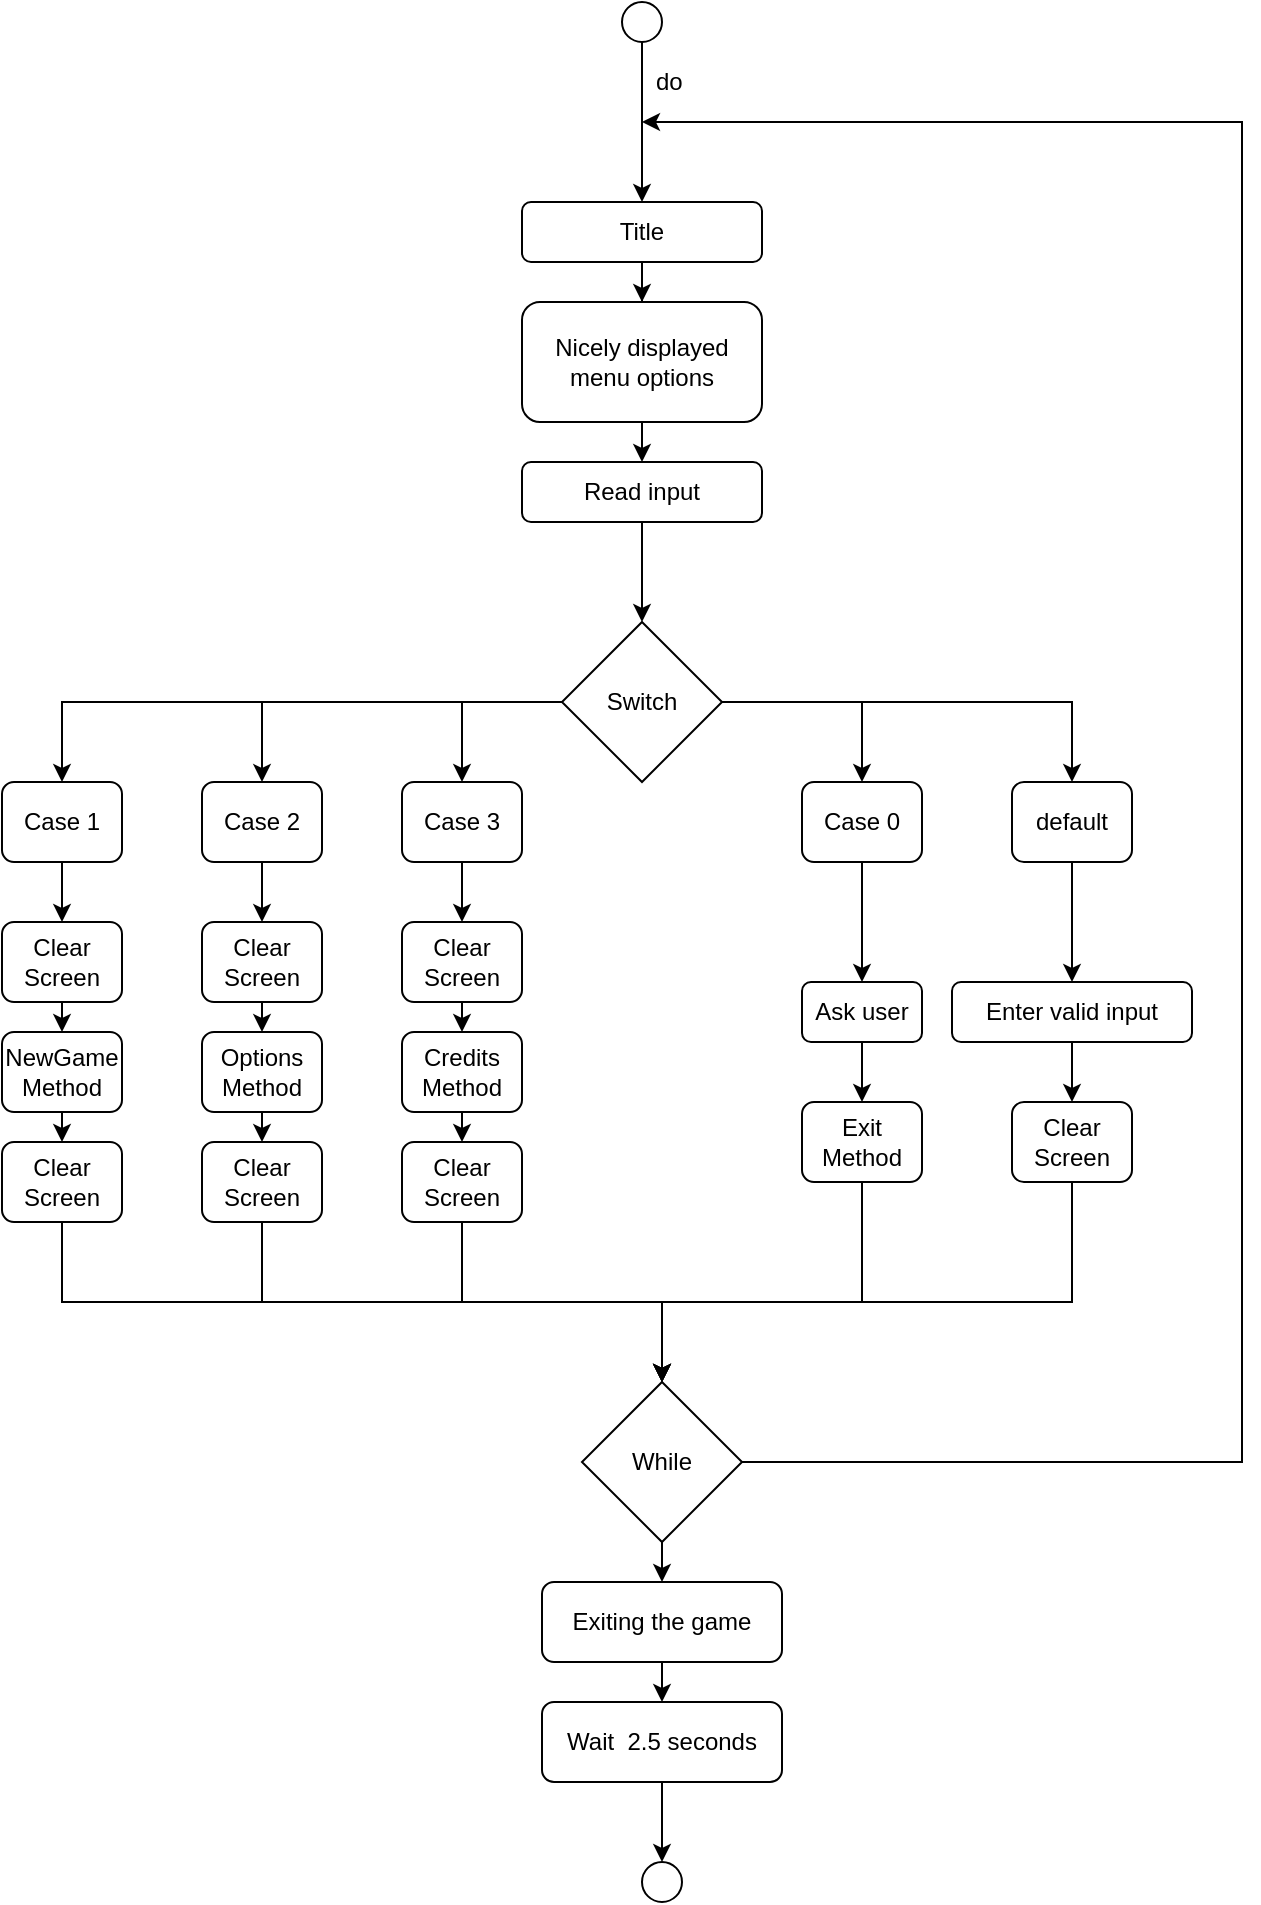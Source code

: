 <mxfile version="12.1.9" type="device" pages="1"><diagram id="hvLRn2DraC5TeRAROPi1" name="Page-1"><mxGraphModel dx="1408" dy="653" grid="1" gridSize="10" guides="1" tooltips="1" connect="1" arrows="1" fold="1" page="1" pageScale="1" pageWidth="827" pageHeight="1169" math="0" shadow="0"><root><mxCell id="0"/><mxCell id="1" parent="0"/><mxCell id="lQ4Z4ysIkxtQJ1f0-nBF-61" style="edgeStyle=orthogonalEdgeStyle;rounded=0;orthogonalLoop=1;jettySize=auto;html=1;exitX=0.5;exitY=1;exitDx=0;exitDy=0;entryX=0.5;entryY=0;entryDx=0;entryDy=0;" edge="1" parent="1" source="lQ4Z4ysIkxtQJ1f0-nBF-1" target="lQ4Z4ysIkxtQJ1f0-nBF-4"><mxGeometry relative="1" as="geometry"/></mxCell><mxCell id="lQ4Z4ysIkxtQJ1f0-nBF-1" value="Nicely displayed menu options" style="rounded=1;whiteSpace=wrap;html=1;" vertex="1" parent="1"><mxGeometry x="330" y="210" width="120" height="60" as="geometry"/></mxCell><mxCell id="lQ4Z4ysIkxtQJ1f0-nBF-62" style="edgeStyle=orthogonalEdgeStyle;rounded=0;orthogonalLoop=1;jettySize=auto;html=1;exitX=0.5;exitY=1;exitDx=0;exitDy=0;" edge="1" parent="1" source="lQ4Z4ysIkxtQJ1f0-nBF-2" target="lQ4Z4ysIkxtQJ1f0-nBF-1"><mxGeometry relative="1" as="geometry"/></mxCell><mxCell id="lQ4Z4ysIkxtQJ1f0-nBF-2" value="Title" style="rounded=1;whiteSpace=wrap;html=1;" vertex="1" parent="1"><mxGeometry x="330" y="160" width="120" height="30" as="geometry"/></mxCell><mxCell id="lQ4Z4ysIkxtQJ1f0-nBF-63" style="edgeStyle=orthogonalEdgeStyle;rounded=0;orthogonalLoop=1;jettySize=auto;html=1;exitX=0.5;exitY=1;exitDx=0;exitDy=0;entryX=0.5;entryY=0;entryDx=0;entryDy=0;" edge="1" parent="1" source="lQ4Z4ysIkxtQJ1f0-nBF-3" target="lQ4Z4ysIkxtQJ1f0-nBF-2"><mxGeometry relative="1" as="geometry"/></mxCell><mxCell id="lQ4Z4ysIkxtQJ1f0-nBF-3" value="" style="ellipse;whiteSpace=wrap;html=1;" vertex="1" parent="1"><mxGeometry x="380" y="60" width="20" height="20" as="geometry"/></mxCell><mxCell id="lQ4Z4ysIkxtQJ1f0-nBF-30" style="edgeStyle=orthogonalEdgeStyle;rounded=0;orthogonalLoop=1;jettySize=auto;html=1;exitX=0.5;exitY=1;exitDx=0;exitDy=0;entryX=0.5;entryY=0;entryDx=0;entryDy=0;" edge="1" parent="1" source="lQ4Z4ysIkxtQJ1f0-nBF-4" target="lQ4Z4ysIkxtQJ1f0-nBF-5"><mxGeometry relative="1" as="geometry"/></mxCell><mxCell id="lQ4Z4ysIkxtQJ1f0-nBF-4" value="Read input" style="rounded=1;whiteSpace=wrap;html=1;" vertex="1" parent="1"><mxGeometry x="330" y="290" width="120" height="30" as="geometry"/></mxCell><mxCell id="lQ4Z4ysIkxtQJ1f0-nBF-32" style="edgeStyle=orthogonalEdgeStyle;rounded=0;orthogonalLoop=1;jettySize=auto;html=1;exitX=0;exitY=0.5;exitDx=0;exitDy=0;entryX=0.5;entryY=0;entryDx=0;entryDy=0;" edge="1" parent="1" source="lQ4Z4ysIkxtQJ1f0-nBF-5" target="lQ4Z4ysIkxtQJ1f0-nBF-10"><mxGeometry relative="1" as="geometry"/></mxCell><mxCell id="lQ4Z4ysIkxtQJ1f0-nBF-33" style="edgeStyle=orthogonalEdgeStyle;rounded=0;orthogonalLoop=1;jettySize=auto;html=1;exitX=0;exitY=0.5;exitDx=0;exitDy=0;entryX=0.5;entryY=0;entryDx=0;entryDy=0;" edge="1" parent="1" source="lQ4Z4ysIkxtQJ1f0-nBF-5" target="lQ4Z4ysIkxtQJ1f0-nBF-11"><mxGeometry relative="1" as="geometry"/></mxCell><mxCell id="lQ4Z4ysIkxtQJ1f0-nBF-35" style="edgeStyle=orthogonalEdgeStyle;rounded=0;orthogonalLoop=1;jettySize=auto;html=1;exitX=0;exitY=0.5;exitDx=0;exitDy=0;entryX=0.5;entryY=0;entryDx=0;entryDy=0;" edge="1" parent="1" source="lQ4Z4ysIkxtQJ1f0-nBF-5" target="lQ4Z4ysIkxtQJ1f0-nBF-12"><mxGeometry relative="1" as="geometry"/></mxCell><mxCell id="lQ4Z4ysIkxtQJ1f0-nBF-36" style="edgeStyle=orthogonalEdgeStyle;rounded=0;orthogonalLoop=1;jettySize=auto;html=1;exitX=1;exitY=0.5;exitDx=0;exitDy=0;entryX=0.5;entryY=0;entryDx=0;entryDy=0;" edge="1" parent="1" source="lQ4Z4ysIkxtQJ1f0-nBF-5" target="lQ4Z4ysIkxtQJ1f0-nBF-14"><mxGeometry relative="1" as="geometry"/></mxCell><mxCell id="lQ4Z4ysIkxtQJ1f0-nBF-37" style="edgeStyle=orthogonalEdgeStyle;rounded=0;orthogonalLoop=1;jettySize=auto;html=1;exitX=1;exitY=0.5;exitDx=0;exitDy=0;entryX=0.5;entryY=0;entryDx=0;entryDy=0;" edge="1" parent="1" source="lQ4Z4ysIkxtQJ1f0-nBF-5" target="lQ4Z4ysIkxtQJ1f0-nBF-15"><mxGeometry relative="1" as="geometry"/></mxCell><mxCell id="lQ4Z4ysIkxtQJ1f0-nBF-5" value="Switch" style="rhombus;whiteSpace=wrap;html=1;" vertex="1" parent="1"><mxGeometry x="350" y="370" width="80" height="80" as="geometry"/></mxCell><mxCell id="lQ4Z4ysIkxtQJ1f0-nBF-58" style="edgeStyle=orthogonalEdgeStyle;rounded=0;orthogonalLoop=1;jettySize=auto;html=1;exitX=0.5;exitY=1;exitDx=0;exitDy=0;entryX=0.5;entryY=0;entryDx=0;entryDy=0;" edge="1" parent="1" source="lQ4Z4ysIkxtQJ1f0-nBF-6" target="lQ4Z4ysIkxtQJ1f0-nBF-7"><mxGeometry relative="1" as="geometry"/></mxCell><mxCell id="lQ4Z4ysIkxtQJ1f0-nBF-6" value="Exiting the game" style="rounded=1;whiteSpace=wrap;html=1;" vertex="1" parent="1"><mxGeometry x="340" y="850" width="120" height="40" as="geometry"/></mxCell><mxCell id="lQ4Z4ysIkxtQJ1f0-nBF-59" style="edgeStyle=orthogonalEdgeStyle;rounded=0;orthogonalLoop=1;jettySize=auto;html=1;exitX=0.5;exitY=1;exitDx=0;exitDy=0;entryX=0.5;entryY=0;entryDx=0;entryDy=0;" edge="1" parent="1" source="lQ4Z4ysIkxtQJ1f0-nBF-7" target="lQ4Z4ysIkxtQJ1f0-nBF-9"><mxGeometry relative="1" as="geometry"/></mxCell><mxCell id="lQ4Z4ysIkxtQJ1f0-nBF-7" value="Wait&amp;nbsp; 2.5 seconds" style="rounded=1;whiteSpace=wrap;html=1;" vertex="1" parent="1"><mxGeometry x="340" y="910" width="120" height="40" as="geometry"/></mxCell><mxCell id="lQ4Z4ysIkxtQJ1f0-nBF-9" value="" style="ellipse;whiteSpace=wrap;html=1;" vertex="1" parent="1"><mxGeometry x="390" y="990" width="20" height="20" as="geometry"/></mxCell><mxCell id="lQ4Z4ysIkxtQJ1f0-nBF-38" style="edgeStyle=orthogonalEdgeStyle;rounded=0;orthogonalLoop=1;jettySize=auto;html=1;exitX=0.5;exitY=1;exitDx=0;exitDy=0;entryX=0.5;entryY=0;entryDx=0;entryDy=0;" edge="1" parent="1" source="lQ4Z4ysIkxtQJ1f0-nBF-10" target="lQ4Z4ysIkxtQJ1f0-nBF-20"><mxGeometry relative="1" as="geometry"/></mxCell><mxCell id="lQ4Z4ysIkxtQJ1f0-nBF-10" value="Case 1" style="rounded=1;whiteSpace=wrap;html=1;" vertex="1" parent="1"><mxGeometry x="70" y="450" width="60" height="40" as="geometry"/></mxCell><mxCell id="lQ4Z4ysIkxtQJ1f0-nBF-51" style="edgeStyle=orthogonalEdgeStyle;rounded=0;orthogonalLoop=1;jettySize=auto;html=1;exitX=0.5;exitY=1;exitDx=0;exitDy=0;entryX=0.5;entryY=0;entryDx=0;entryDy=0;" edge="1" parent="1" source="lQ4Z4ysIkxtQJ1f0-nBF-11" target="lQ4Z4ysIkxtQJ1f0-nBF-23"><mxGeometry relative="1" as="geometry"/></mxCell><mxCell id="lQ4Z4ysIkxtQJ1f0-nBF-11" value="Case 2" style="rounded=1;whiteSpace=wrap;html=1;" vertex="1" parent="1"><mxGeometry x="170" y="450" width="60" height="40" as="geometry"/></mxCell><mxCell id="lQ4Z4ysIkxtQJ1f0-nBF-52" style="edgeStyle=orthogonalEdgeStyle;rounded=0;orthogonalLoop=1;jettySize=auto;html=1;exitX=0.5;exitY=1;exitDx=0;exitDy=0;entryX=0.5;entryY=0;entryDx=0;entryDy=0;" edge="1" parent="1" source="lQ4Z4ysIkxtQJ1f0-nBF-12" target="lQ4Z4ysIkxtQJ1f0-nBF-26"><mxGeometry relative="1" as="geometry"/></mxCell><mxCell id="lQ4Z4ysIkxtQJ1f0-nBF-12" value="Case 3" style="rounded=1;whiteSpace=wrap;html=1;" vertex="1" parent="1"><mxGeometry x="270" y="450" width="60" height="40" as="geometry"/></mxCell><mxCell id="lQ4Z4ysIkxtQJ1f0-nBF-47" style="edgeStyle=orthogonalEdgeStyle;rounded=0;orthogonalLoop=1;jettySize=auto;html=1;exitX=0.5;exitY=1;exitDx=0;exitDy=0;entryX=0.5;entryY=0;entryDx=0;entryDy=0;" edge="1" parent="1" source="lQ4Z4ysIkxtQJ1f0-nBF-14" target="lQ4Z4ysIkxtQJ1f0-nBF-17"><mxGeometry relative="1" as="geometry"/></mxCell><mxCell id="lQ4Z4ysIkxtQJ1f0-nBF-14" value="Case 0" style="rounded=1;whiteSpace=wrap;html=1;" vertex="1" parent="1"><mxGeometry x="470" y="450" width="60" height="40" as="geometry"/></mxCell><mxCell id="lQ4Z4ysIkxtQJ1f0-nBF-48" style="edgeStyle=orthogonalEdgeStyle;rounded=0;orthogonalLoop=1;jettySize=auto;html=1;exitX=0.5;exitY=1;exitDx=0;exitDy=0;entryX=0.5;entryY=0;entryDx=0;entryDy=0;" edge="1" parent="1" source="lQ4Z4ysIkxtQJ1f0-nBF-15" target="lQ4Z4ysIkxtQJ1f0-nBF-16"><mxGeometry relative="1" as="geometry"/></mxCell><mxCell id="lQ4Z4ysIkxtQJ1f0-nBF-15" value="default" style="rounded=1;whiteSpace=wrap;html=1;" vertex="1" parent="1"><mxGeometry x="575" y="450" width="60" height="40" as="geometry"/></mxCell><mxCell id="lQ4Z4ysIkxtQJ1f0-nBF-50" style="edgeStyle=orthogonalEdgeStyle;rounded=0;orthogonalLoop=1;jettySize=auto;html=1;exitX=0.5;exitY=1;exitDx=0;exitDy=0;entryX=0.5;entryY=0;entryDx=0;entryDy=0;" edge="1" parent="1" source="lQ4Z4ysIkxtQJ1f0-nBF-16" target="lQ4Z4ysIkxtQJ1f0-nBF-19"><mxGeometry relative="1" as="geometry"/></mxCell><mxCell id="lQ4Z4ysIkxtQJ1f0-nBF-16" value="Enter valid input" style="rounded=1;whiteSpace=wrap;html=1;" vertex="1" parent="1"><mxGeometry x="545" y="550" width="120" height="30" as="geometry"/></mxCell><mxCell id="lQ4Z4ysIkxtQJ1f0-nBF-49" style="edgeStyle=orthogonalEdgeStyle;rounded=0;orthogonalLoop=1;jettySize=auto;html=1;exitX=0.5;exitY=1;exitDx=0;exitDy=0;entryX=0.5;entryY=0;entryDx=0;entryDy=0;" edge="1" parent="1" source="lQ4Z4ysIkxtQJ1f0-nBF-17" target="lQ4Z4ysIkxtQJ1f0-nBF-18"><mxGeometry relative="1" as="geometry"/></mxCell><mxCell id="lQ4Z4ysIkxtQJ1f0-nBF-17" value="Ask user" style="rounded=1;whiteSpace=wrap;html=1;" vertex="1" parent="1"><mxGeometry x="470" y="550" width="60" height="30" as="geometry"/></mxCell><mxCell id="lQ4Z4ysIkxtQJ1f0-nBF-45" style="edgeStyle=orthogonalEdgeStyle;rounded=0;orthogonalLoop=1;jettySize=auto;html=1;exitX=0.5;exitY=1;exitDx=0;exitDy=0;entryX=0.5;entryY=0;entryDx=0;entryDy=0;" edge="1" parent="1" source="lQ4Z4ysIkxtQJ1f0-nBF-18" target="lQ4Z4ysIkxtQJ1f0-nBF-29"><mxGeometry relative="1" as="geometry"><Array as="points"><mxPoint x="500" y="710"/><mxPoint x="400" y="710"/></Array></mxGeometry></mxCell><mxCell id="lQ4Z4ysIkxtQJ1f0-nBF-18" value="Exit Method" style="rounded=1;whiteSpace=wrap;html=1;" vertex="1" parent="1"><mxGeometry x="470" y="610" width="60" height="40" as="geometry"/></mxCell><mxCell id="lQ4Z4ysIkxtQJ1f0-nBF-46" style="edgeStyle=orthogonalEdgeStyle;rounded=0;orthogonalLoop=1;jettySize=auto;html=1;exitX=0.5;exitY=1;exitDx=0;exitDy=0;" edge="1" parent="1" source="lQ4Z4ysIkxtQJ1f0-nBF-19"><mxGeometry relative="1" as="geometry"><mxPoint x="400" y="750" as="targetPoint"/><Array as="points"><mxPoint x="605" y="710"/><mxPoint x="400" y="710"/></Array></mxGeometry></mxCell><mxCell id="lQ4Z4ysIkxtQJ1f0-nBF-19" value="Clear&lt;br&gt;Screen" style="rounded=1;whiteSpace=wrap;html=1;" vertex="1" parent="1"><mxGeometry x="575" y="610" width="60" height="40" as="geometry"/></mxCell><mxCell id="lQ4Z4ysIkxtQJ1f0-nBF-39" style="edgeStyle=orthogonalEdgeStyle;rounded=0;orthogonalLoop=1;jettySize=auto;html=1;exitX=0.5;exitY=1;exitDx=0;exitDy=0;entryX=0.5;entryY=0;entryDx=0;entryDy=0;" edge="1" parent="1" source="lQ4Z4ysIkxtQJ1f0-nBF-20" target="lQ4Z4ysIkxtQJ1f0-nBF-22"><mxGeometry relative="1" as="geometry"/></mxCell><mxCell id="lQ4Z4ysIkxtQJ1f0-nBF-20" value="Clear&lt;br&gt;Screen" style="rounded=1;whiteSpace=wrap;html=1;" vertex="1" parent="1"><mxGeometry x="70" y="520" width="60" height="40" as="geometry"/></mxCell><mxCell id="lQ4Z4ysIkxtQJ1f0-nBF-41" style="edgeStyle=orthogonalEdgeStyle;rounded=0;orthogonalLoop=1;jettySize=auto;html=1;exitX=0.5;exitY=1;exitDx=0;exitDy=0;entryX=0.5;entryY=0;entryDx=0;entryDy=0;" edge="1" parent="1" source="lQ4Z4ysIkxtQJ1f0-nBF-21" target="lQ4Z4ysIkxtQJ1f0-nBF-29"><mxGeometry relative="1" as="geometry"/></mxCell><mxCell id="lQ4Z4ysIkxtQJ1f0-nBF-21" value="Clear&lt;br&gt;Screen" style="rounded=1;whiteSpace=wrap;html=1;" vertex="1" parent="1"><mxGeometry x="70" y="630" width="60" height="40" as="geometry"/></mxCell><mxCell id="lQ4Z4ysIkxtQJ1f0-nBF-40" style="edgeStyle=orthogonalEdgeStyle;rounded=0;orthogonalLoop=1;jettySize=auto;html=1;exitX=0.5;exitY=1;exitDx=0;exitDy=0;entryX=0.5;entryY=0;entryDx=0;entryDy=0;" edge="1" parent="1" source="lQ4Z4ysIkxtQJ1f0-nBF-22" target="lQ4Z4ysIkxtQJ1f0-nBF-21"><mxGeometry relative="1" as="geometry"/></mxCell><mxCell id="lQ4Z4ysIkxtQJ1f0-nBF-22" value="NewGame&lt;br&gt;Method" style="rounded=1;whiteSpace=wrap;html=1;" vertex="1" parent="1"><mxGeometry x="70" y="575" width="60" height="40" as="geometry"/></mxCell><mxCell id="lQ4Z4ysIkxtQJ1f0-nBF-53" style="edgeStyle=orthogonalEdgeStyle;rounded=0;orthogonalLoop=1;jettySize=auto;html=1;exitX=0.5;exitY=1;exitDx=0;exitDy=0;entryX=0.5;entryY=0;entryDx=0;entryDy=0;" edge="1" parent="1" source="lQ4Z4ysIkxtQJ1f0-nBF-23" target="lQ4Z4ysIkxtQJ1f0-nBF-25"><mxGeometry relative="1" as="geometry"/></mxCell><mxCell id="lQ4Z4ysIkxtQJ1f0-nBF-23" value="Clear&lt;br&gt;Screen" style="rounded=1;whiteSpace=wrap;html=1;" vertex="1" parent="1"><mxGeometry x="170" y="520" width="60" height="40" as="geometry"/></mxCell><mxCell id="lQ4Z4ysIkxtQJ1f0-nBF-43" style="edgeStyle=orthogonalEdgeStyle;rounded=0;orthogonalLoop=1;jettySize=auto;html=1;exitX=0.5;exitY=1;exitDx=0;exitDy=0;entryX=0.5;entryY=0;entryDx=0;entryDy=0;" edge="1" parent="1" source="lQ4Z4ysIkxtQJ1f0-nBF-24" target="lQ4Z4ysIkxtQJ1f0-nBF-29"><mxGeometry relative="1" as="geometry"/></mxCell><mxCell id="lQ4Z4ysIkxtQJ1f0-nBF-24" value="Clear&lt;br&gt;Screen" style="rounded=1;whiteSpace=wrap;html=1;" vertex="1" parent="1"><mxGeometry x="170" y="630" width="60" height="40" as="geometry"/></mxCell><mxCell id="lQ4Z4ysIkxtQJ1f0-nBF-55" style="edgeStyle=orthogonalEdgeStyle;rounded=0;orthogonalLoop=1;jettySize=auto;html=1;exitX=0.5;exitY=1;exitDx=0;exitDy=0;entryX=0.5;entryY=0;entryDx=0;entryDy=0;" edge="1" parent="1" source="lQ4Z4ysIkxtQJ1f0-nBF-25" target="lQ4Z4ysIkxtQJ1f0-nBF-24"><mxGeometry relative="1" as="geometry"/></mxCell><mxCell id="lQ4Z4ysIkxtQJ1f0-nBF-25" value="Options Method" style="rounded=1;whiteSpace=wrap;html=1;" vertex="1" parent="1"><mxGeometry x="170" y="575" width="60" height="40" as="geometry"/></mxCell><mxCell id="lQ4Z4ysIkxtQJ1f0-nBF-54" style="edgeStyle=orthogonalEdgeStyle;rounded=0;orthogonalLoop=1;jettySize=auto;html=1;exitX=0.5;exitY=1;exitDx=0;exitDy=0;entryX=0.5;entryY=0;entryDx=0;entryDy=0;" edge="1" parent="1" source="lQ4Z4ysIkxtQJ1f0-nBF-26" target="lQ4Z4ysIkxtQJ1f0-nBF-28"><mxGeometry relative="1" as="geometry"/></mxCell><mxCell id="lQ4Z4ysIkxtQJ1f0-nBF-26" value="Clear&lt;br&gt;Screen" style="rounded=1;whiteSpace=wrap;html=1;" vertex="1" parent="1"><mxGeometry x="270" y="520" width="60" height="40" as="geometry"/></mxCell><mxCell id="lQ4Z4ysIkxtQJ1f0-nBF-44" style="edgeStyle=orthogonalEdgeStyle;rounded=0;orthogonalLoop=1;jettySize=auto;html=1;exitX=0.5;exitY=1;exitDx=0;exitDy=0;entryX=0.5;entryY=0;entryDx=0;entryDy=0;" edge="1" parent="1" source="lQ4Z4ysIkxtQJ1f0-nBF-27" target="lQ4Z4ysIkxtQJ1f0-nBF-29"><mxGeometry relative="1" as="geometry"/></mxCell><mxCell id="lQ4Z4ysIkxtQJ1f0-nBF-27" value="Clear&lt;br&gt;Screen" style="rounded=1;whiteSpace=wrap;html=1;" vertex="1" parent="1"><mxGeometry x="270" y="630" width="60" height="40" as="geometry"/></mxCell><mxCell id="lQ4Z4ysIkxtQJ1f0-nBF-56" style="edgeStyle=orthogonalEdgeStyle;rounded=0;orthogonalLoop=1;jettySize=auto;html=1;exitX=0.5;exitY=1;exitDx=0;exitDy=0;entryX=0.5;entryY=0;entryDx=0;entryDy=0;" edge="1" parent="1" source="lQ4Z4ysIkxtQJ1f0-nBF-28" target="lQ4Z4ysIkxtQJ1f0-nBF-27"><mxGeometry relative="1" as="geometry"/></mxCell><mxCell id="lQ4Z4ysIkxtQJ1f0-nBF-28" value="Credits&lt;br&gt;Method" style="rounded=1;whiteSpace=wrap;html=1;" vertex="1" parent="1"><mxGeometry x="270" y="575" width="60" height="40" as="geometry"/></mxCell><mxCell id="lQ4Z4ysIkxtQJ1f0-nBF-31" style="edgeStyle=orthogonalEdgeStyle;rounded=0;orthogonalLoop=1;jettySize=auto;html=1;exitX=1;exitY=0.5;exitDx=0;exitDy=0;" edge="1" parent="1" source="lQ4Z4ysIkxtQJ1f0-nBF-29"><mxGeometry relative="1" as="geometry"><mxPoint x="390" y="120" as="targetPoint"/><Array as="points"><mxPoint x="690" y="790"/><mxPoint x="690" y="120"/></Array></mxGeometry></mxCell><mxCell id="lQ4Z4ysIkxtQJ1f0-nBF-57" style="edgeStyle=orthogonalEdgeStyle;rounded=0;orthogonalLoop=1;jettySize=auto;html=1;exitX=0.5;exitY=1;exitDx=0;exitDy=0;entryX=0.5;entryY=0;entryDx=0;entryDy=0;" edge="1" parent="1" source="lQ4Z4ysIkxtQJ1f0-nBF-29" target="lQ4Z4ysIkxtQJ1f0-nBF-6"><mxGeometry relative="1" as="geometry"/></mxCell><mxCell id="lQ4Z4ysIkxtQJ1f0-nBF-29" value="While" style="rhombus;whiteSpace=wrap;html=1;" vertex="1" parent="1"><mxGeometry x="360" y="750" width="80" height="80" as="geometry"/></mxCell><mxCell id="lQ4Z4ysIkxtQJ1f0-nBF-60" value="do" style="text;html=1;resizable=0;points=[];autosize=1;align=left;verticalAlign=top;spacingTop=-4;" vertex="1" parent="1"><mxGeometry x="395" y="90" width="30" height="20" as="geometry"/></mxCell></root></mxGraphModel></diagram></mxfile>